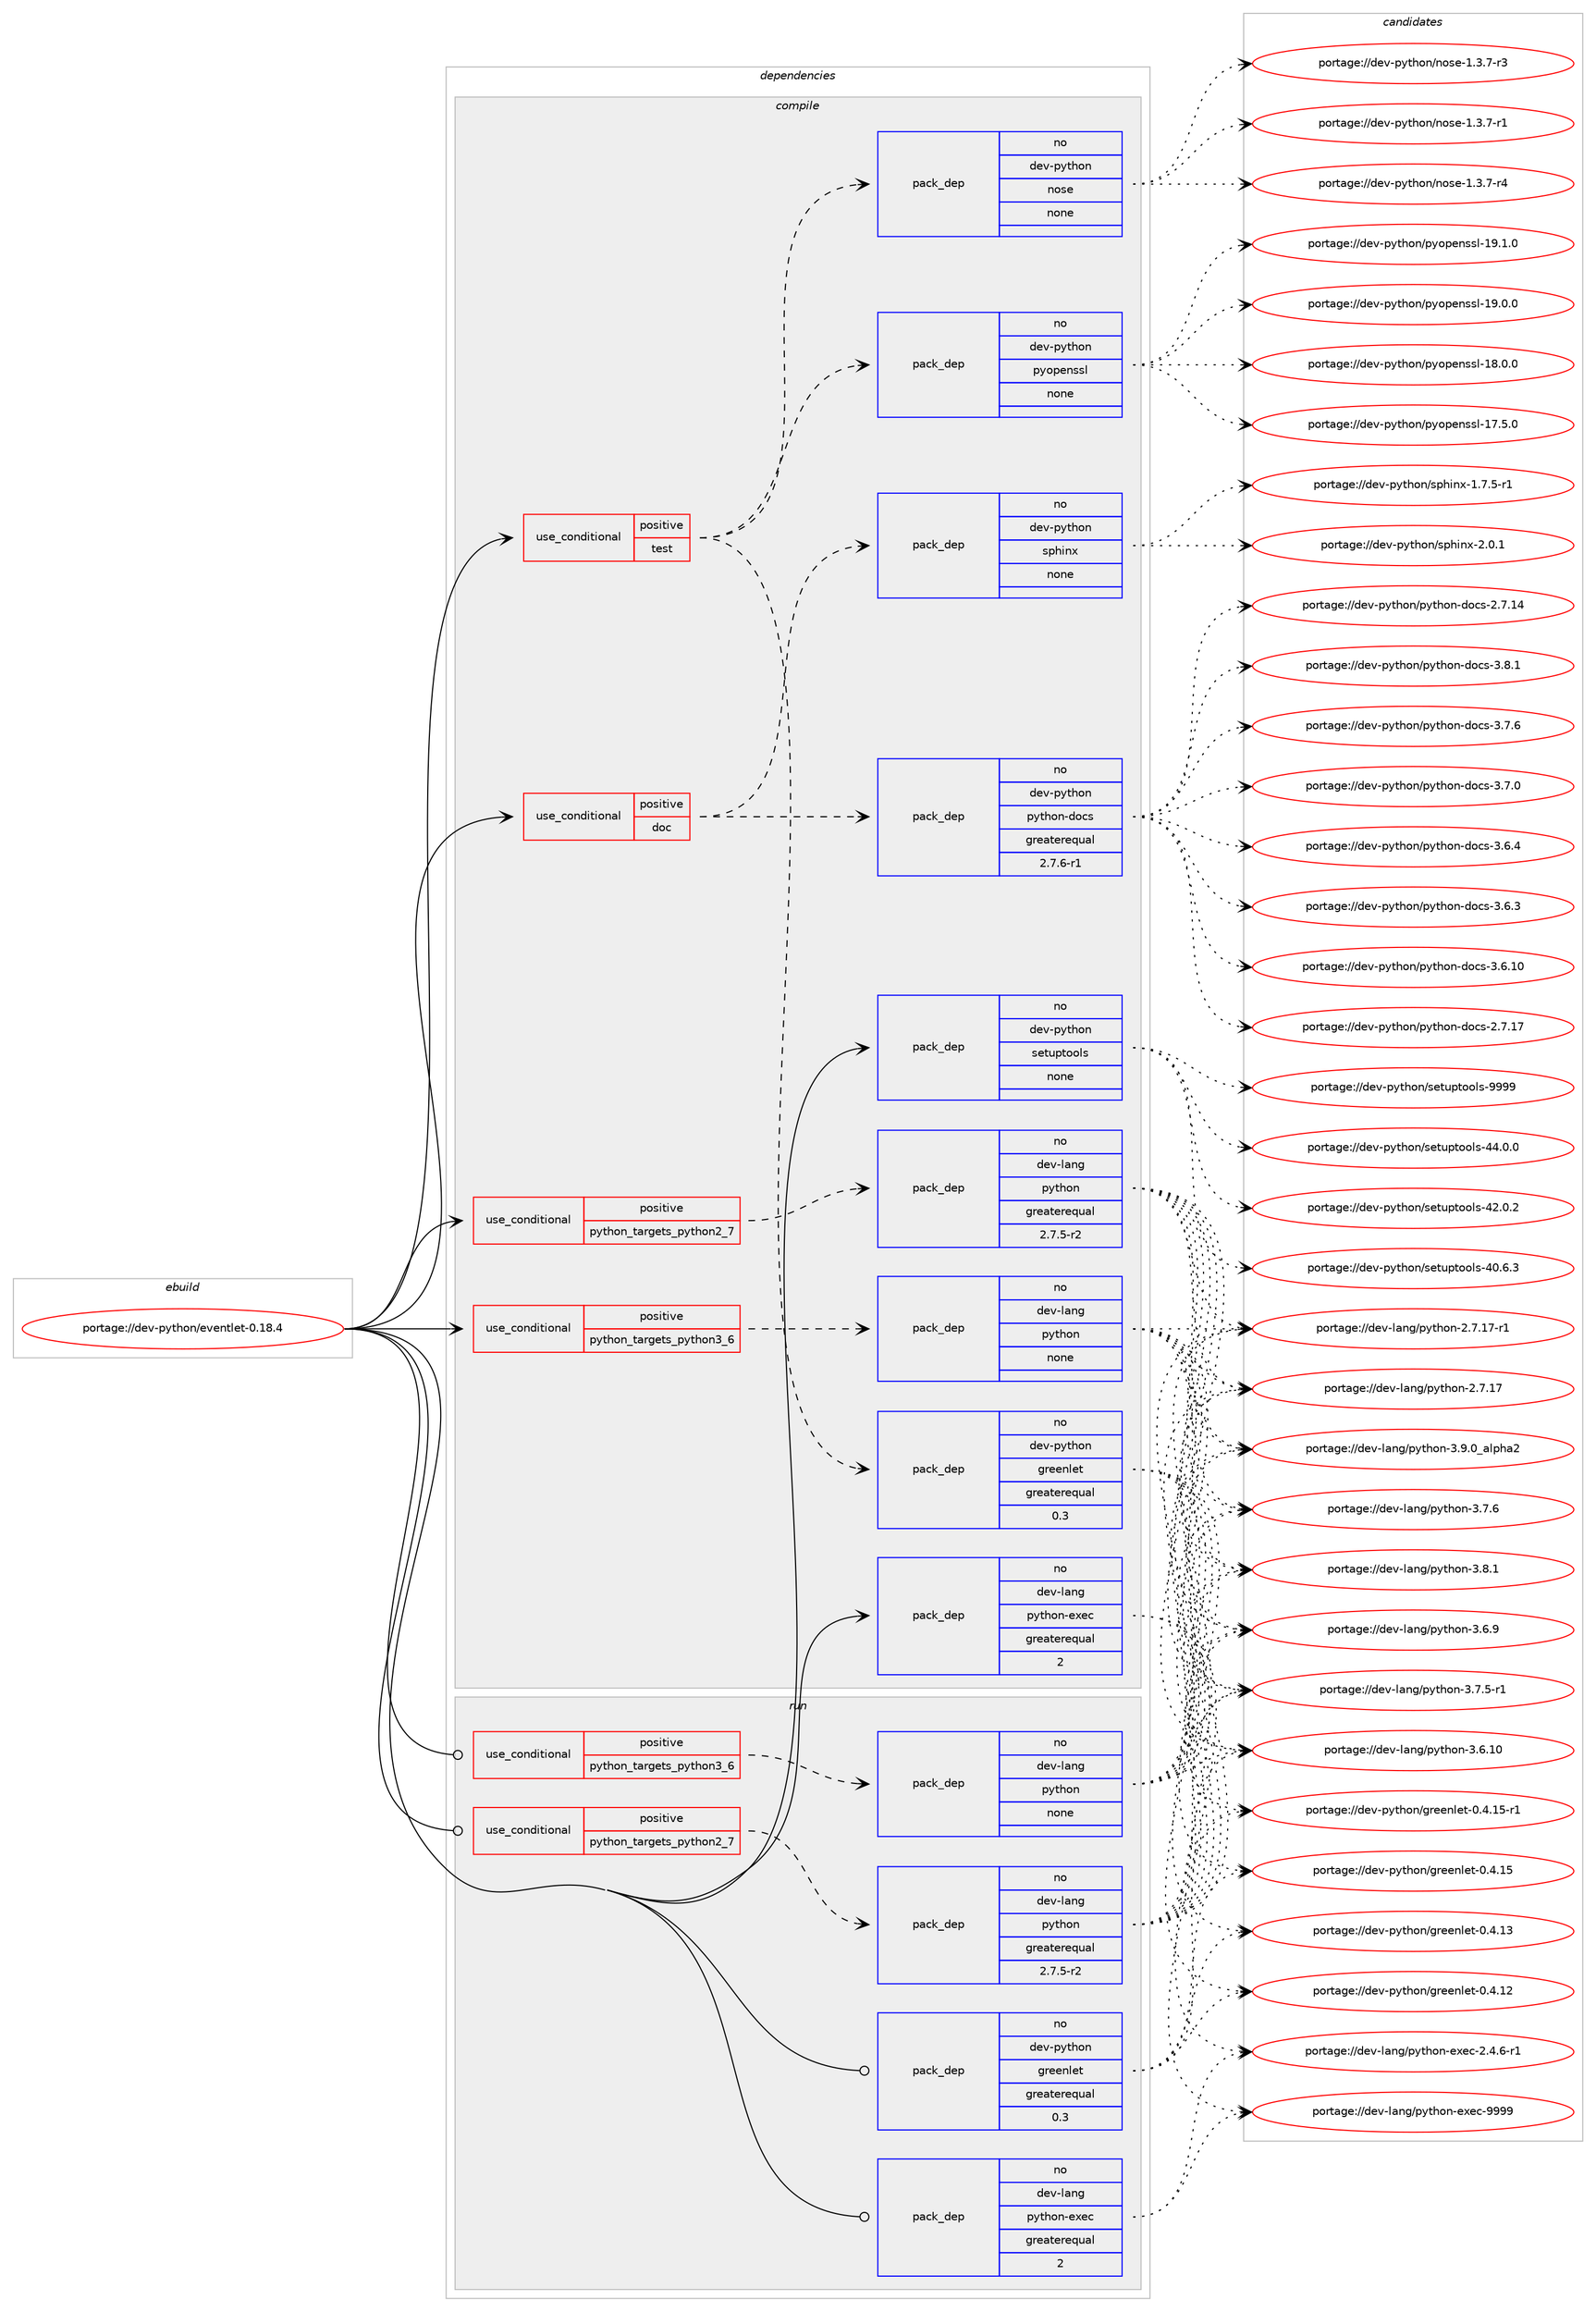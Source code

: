 digraph prolog {

# *************
# Graph options
# *************

newrank=true;
concentrate=true;
compound=true;
graph [rankdir=LR,fontname=Helvetica,fontsize=10,ranksep=1.5];#, ranksep=2.5, nodesep=0.2];
edge  [arrowhead=vee];
node  [fontname=Helvetica,fontsize=10];

# **********
# The ebuild
# **********

subgraph cluster_leftcol {
color=gray;
label=<<i>ebuild</i>>;
id [label="portage://dev-python/eventlet-0.18.4", color=red, width=4, href="../dev-python/eventlet-0.18.4.svg"];
}

# ****************
# The dependencies
# ****************

subgraph cluster_midcol {
color=gray;
label=<<i>dependencies</i>>;
subgraph cluster_compile {
fillcolor="#eeeeee";
style=filled;
label=<<i>compile</i>>;
subgraph cond116262 {
dependency462189 [label=<<TABLE BORDER="0" CELLBORDER="1" CELLSPACING="0" CELLPADDING="4"><TR><TD ROWSPAN="3" CELLPADDING="10">use_conditional</TD></TR><TR><TD>positive</TD></TR><TR><TD>doc</TD></TR></TABLE>>, shape=none, color=red];
subgraph pack340937 {
dependency462190 [label=<<TABLE BORDER="0" CELLBORDER="1" CELLSPACING="0" CELLPADDING="4" WIDTH="220"><TR><TD ROWSPAN="6" CELLPADDING="30">pack_dep</TD></TR><TR><TD WIDTH="110">no</TD></TR><TR><TD>dev-python</TD></TR><TR><TD>sphinx</TD></TR><TR><TD>none</TD></TR><TR><TD></TD></TR></TABLE>>, shape=none, color=blue];
}
dependency462189:e -> dependency462190:w [weight=20,style="dashed",arrowhead="vee"];
subgraph pack340938 {
dependency462191 [label=<<TABLE BORDER="0" CELLBORDER="1" CELLSPACING="0" CELLPADDING="4" WIDTH="220"><TR><TD ROWSPAN="6" CELLPADDING="30">pack_dep</TD></TR><TR><TD WIDTH="110">no</TD></TR><TR><TD>dev-python</TD></TR><TR><TD>python-docs</TD></TR><TR><TD>greaterequal</TD></TR><TR><TD>2.7.6-r1</TD></TR></TABLE>>, shape=none, color=blue];
}
dependency462189:e -> dependency462191:w [weight=20,style="dashed",arrowhead="vee"];
}
id:e -> dependency462189:w [weight=20,style="solid",arrowhead="vee"];
subgraph cond116263 {
dependency462192 [label=<<TABLE BORDER="0" CELLBORDER="1" CELLSPACING="0" CELLPADDING="4"><TR><TD ROWSPAN="3" CELLPADDING="10">use_conditional</TD></TR><TR><TD>positive</TD></TR><TR><TD>python_targets_python2_7</TD></TR></TABLE>>, shape=none, color=red];
subgraph pack340939 {
dependency462193 [label=<<TABLE BORDER="0" CELLBORDER="1" CELLSPACING="0" CELLPADDING="4" WIDTH="220"><TR><TD ROWSPAN="6" CELLPADDING="30">pack_dep</TD></TR><TR><TD WIDTH="110">no</TD></TR><TR><TD>dev-lang</TD></TR><TR><TD>python</TD></TR><TR><TD>greaterequal</TD></TR><TR><TD>2.7.5-r2</TD></TR></TABLE>>, shape=none, color=blue];
}
dependency462192:e -> dependency462193:w [weight=20,style="dashed",arrowhead="vee"];
}
id:e -> dependency462192:w [weight=20,style="solid",arrowhead="vee"];
subgraph cond116264 {
dependency462194 [label=<<TABLE BORDER="0" CELLBORDER="1" CELLSPACING="0" CELLPADDING="4"><TR><TD ROWSPAN="3" CELLPADDING="10">use_conditional</TD></TR><TR><TD>positive</TD></TR><TR><TD>python_targets_python3_6</TD></TR></TABLE>>, shape=none, color=red];
subgraph pack340940 {
dependency462195 [label=<<TABLE BORDER="0" CELLBORDER="1" CELLSPACING="0" CELLPADDING="4" WIDTH="220"><TR><TD ROWSPAN="6" CELLPADDING="30">pack_dep</TD></TR><TR><TD WIDTH="110">no</TD></TR><TR><TD>dev-lang</TD></TR><TR><TD>python</TD></TR><TR><TD>none</TD></TR><TR><TD></TD></TR></TABLE>>, shape=none, color=blue];
}
dependency462194:e -> dependency462195:w [weight=20,style="dashed",arrowhead="vee"];
}
id:e -> dependency462194:w [weight=20,style="solid",arrowhead="vee"];
subgraph cond116265 {
dependency462196 [label=<<TABLE BORDER="0" CELLBORDER="1" CELLSPACING="0" CELLPADDING="4"><TR><TD ROWSPAN="3" CELLPADDING="10">use_conditional</TD></TR><TR><TD>positive</TD></TR><TR><TD>test</TD></TR></TABLE>>, shape=none, color=red];
subgraph pack340941 {
dependency462197 [label=<<TABLE BORDER="0" CELLBORDER="1" CELLSPACING="0" CELLPADDING="4" WIDTH="220"><TR><TD ROWSPAN="6" CELLPADDING="30">pack_dep</TD></TR><TR><TD WIDTH="110">no</TD></TR><TR><TD>dev-python</TD></TR><TR><TD>greenlet</TD></TR><TR><TD>greaterequal</TD></TR><TR><TD>0.3</TD></TR></TABLE>>, shape=none, color=blue];
}
dependency462196:e -> dependency462197:w [weight=20,style="dashed",arrowhead="vee"];
subgraph pack340942 {
dependency462198 [label=<<TABLE BORDER="0" CELLBORDER="1" CELLSPACING="0" CELLPADDING="4" WIDTH="220"><TR><TD ROWSPAN="6" CELLPADDING="30">pack_dep</TD></TR><TR><TD WIDTH="110">no</TD></TR><TR><TD>dev-python</TD></TR><TR><TD>pyopenssl</TD></TR><TR><TD>none</TD></TR><TR><TD></TD></TR></TABLE>>, shape=none, color=blue];
}
dependency462196:e -> dependency462198:w [weight=20,style="dashed",arrowhead="vee"];
subgraph pack340943 {
dependency462199 [label=<<TABLE BORDER="0" CELLBORDER="1" CELLSPACING="0" CELLPADDING="4" WIDTH="220"><TR><TD ROWSPAN="6" CELLPADDING="30">pack_dep</TD></TR><TR><TD WIDTH="110">no</TD></TR><TR><TD>dev-python</TD></TR><TR><TD>nose</TD></TR><TR><TD>none</TD></TR><TR><TD></TD></TR></TABLE>>, shape=none, color=blue];
}
dependency462196:e -> dependency462199:w [weight=20,style="dashed",arrowhead="vee"];
}
id:e -> dependency462196:w [weight=20,style="solid",arrowhead="vee"];
subgraph pack340944 {
dependency462200 [label=<<TABLE BORDER="0" CELLBORDER="1" CELLSPACING="0" CELLPADDING="4" WIDTH="220"><TR><TD ROWSPAN="6" CELLPADDING="30">pack_dep</TD></TR><TR><TD WIDTH="110">no</TD></TR><TR><TD>dev-lang</TD></TR><TR><TD>python-exec</TD></TR><TR><TD>greaterequal</TD></TR><TR><TD>2</TD></TR></TABLE>>, shape=none, color=blue];
}
id:e -> dependency462200:w [weight=20,style="solid",arrowhead="vee"];
subgraph pack340945 {
dependency462201 [label=<<TABLE BORDER="0" CELLBORDER="1" CELLSPACING="0" CELLPADDING="4" WIDTH="220"><TR><TD ROWSPAN="6" CELLPADDING="30">pack_dep</TD></TR><TR><TD WIDTH="110">no</TD></TR><TR><TD>dev-python</TD></TR><TR><TD>setuptools</TD></TR><TR><TD>none</TD></TR><TR><TD></TD></TR></TABLE>>, shape=none, color=blue];
}
id:e -> dependency462201:w [weight=20,style="solid",arrowhead="vee"];
}
subgraph cluster_compileandrun {
fillcolor="#eeeeee";
style=filled;
label=<<i>compile and run</i>>;
}
subgraph cluster_run {
fillcolor="#eeeeee";
style=filled;
label=<<i>run</i>>;
subgraph cond116266 {
dependency462202 [label=<<TABLE BORDER="0" CELLBORDER="1" CELLSPACING="0" CELLPADDING="4"><TR><TD ROWSPAN="3" CELLPADDING="10">use_conditional</TD></TR><TR><TD>positive</TD></TR><TR><TD>python_targets_python2_7</TD></TR></TABLE>>, shape=none, color=red];
subgraph pack340946 {
dependency462203 [label=<<TABLE BORDER="0" CELLBORDER="1" CELLSPACING="0" CELLPADDING="4" WIDTH="220"><TR><TD ROWSPAN="6" CELLPADDING="30">pack_dep</TD></TR><TR><TD WIDTH="110">no</TD></TR><TR><TD>dev-lang</TD></TR><TR><TD>python</TD></TR><TR><TD>greaterequal</TD></TR><TR><TD>2.7.5-r2</TD></TR></TABLE>>, shape=none, color=blue];
}
dependency462202:e -> dependency462203:w [weight=20,style="dashed",arrowhead="vee"];
}
id:e -> dependency462202:w [weight=20,style="solid",arrowhead="odot"];
subgraph cond116267 {
dependency462204 [label=<<TABLE BORDER="0" CELLBORDER="1" CELLSPACING="0" CELLPADDING="4"><TR><TD ROWSPAN="3" CELLPADDING="10">use_conditional</TD></TR><TR><TD>positive</TD></TR><TR><TD>python_targets_python3_6</TD></TR></TABLE>>, shape=none, color=red];
subgraph pack340947 {
dependency462205 [label=<<TABLE BORDER="0" CELLBORDER="1" CELLSPACING="0" CELLPADDING="4" WIDTH="220"><TR><TD ROWSPAN="6" CELLPADDING="30">pack_dep</TD></TR><TR><TD WIDTH="110">no</TD></TR><TR><TD>dev-lang</TD></TR><TR><TD>python</TD></TR><TR><TD>none</TD></TR><TR><TD></TD></TR></TABLE>>, shape=none, color=blue];
}
dependency462204:e -> dependency462205:w [weight=20,style="dashed",arrowhead="vee"];
}
id:e -> dependency462204:w [weight=20,style="solid",arrowhead="odot"];
subgraph pack340948 {
dependency462206 [label=<<TABLE BORDER="0" CELLBORDER="1" CELLSPACING="0" CELLPADDING="4" WIDTH="220"><TR><TD ROWSPAN="6" CELLPADDING="30">pack_dep</TD></TR><TR><TD WIDTH="110">no</TD></TR><TR><TD>dev-lang</TD></TR><TR><TD>python-exec</TD></TR><TR><TD>greaterequal</TD></TR><TR><TD>2</TD></TR></TABLE>>, shape=none, color=blue];
}
id:e -> dependency462206:w [weight=20,style="solid",arrowhead="odot"];
subgraph pack340949 {
dependency462207 [label=<<TABLE BORDER="0" CELLBORDER="1" CELLSPACING="0" CELLPADDING="4" WIDTH="220"><TR><TD ROWSPAN="6" CELLPADDING="30">pack_dep</TD></TR><TR><TD WIDTH="110">no</TD></TR><TR><TD>dev-python</TD></TR><TR><TD>greenlet</TD></TR><TR><TD>greaterequal</TD></TR><TR><TD>0.3</TD></TR></TABLE>>, shape=none, color=blue];
}
id:e -> dependency462207:w [weight=20,style="solid",arrowhead="odot"];
}
}

# **************
# The candidates
# **************

subgraph cluster_choices {
rank=same;
color=gray;
label=<<i>candidates</i>>;

subgraph choice340937 {
color=black;
nodesep=1;
choice1001011184511212111610411111047115112104105110120455046484649 [label="portage://dev-python/sphinx-2.0.1", color=red, width=4,href="../dev-python/sphinx-2.0.1.svg"];
choice10010111845112121116104111110471151121041051101204549465546534511449 [label="portage://dev-python/sphinx-1.7.5-r1", color=red, width=4,href="../dev-python/sphinx-1.7.5-r1.svg"];
dependency462190:e -> choice1001011184511212111610411111047115112104105110120455046484649:w [style=dotted,weight="100"];
dependency462190:e -> choice10010111845112121116104111110471151121041051101204549465546534511449:w [style=dotted,weight="100"];
}
subgraph choice340938 {
color=black;
nodesep=1;
choice10010111845112121116104111110471121211161041111104510011199115455146564649 [label="portage://dev-python/python-docs-3.8.1", color=red, width=4,href="../dev-python/python-docs-3.8.1.svg"];
choice10010111845112121116104111110471121211161041111104510011199115455146554654 [label="portage://dev-python/python-docs-3.7.6", color=red, width=4,href="../dev-python/python-docs-3.7.6.svg"];
choice10010111845112121116104111110471121211161041111104510011199115455146554648 [label="portage://dev-python/python-docs-3.7.0", color=red, width=4,href="../dev-python/python-docs-3.7.0.svg"];
choice10010111845112121116104111110471121211161041111104510011199115455146544652 [label="portage://dev-python/python-docs-3.6.4", color=red, width=4,href="../dev-python/python-docs-3.6.4.svg"];
choice10010111845112121116104111110471121211161041111104510011199115455146544651 [label="portage://dev-python/python-docs-3.6.3", color=red, width=4,href="../dev-python/python-docs-3.6.3.svg"];
choice1001011184511212111610411111047112121116104111110451001119911545514654464948 [label="portage://dev-python/python-docs-3.6.10", color=red, width=4,href="../dev-python/python-docs-3.6.10.svg"];
choice1001011184511212111610411111047112121116104111110451001119911545504655464955 [label="portage://dev-python/python-docs-2.7.17", color=red, width=4,href="../dev-python/python-docs-2.7.17.svg"];
choice1001011184511212111610411111047112121116104111110451001119911545504655464952 [label="portage://dev-python/python-docs-2.7.14", color=red, width=4,href="../dev-python/python-docs-2.7.14.svg"];
dependency462191:e -> choice10010111845112121116104111110471121211161041111104510011199115455146564649:w [style=dotted,weight="100"];
dependency462191:e -> choice10010111845112121116104111110471121211161041111104510011199115455146554654:w [style=dotted,weight="100"];
dependency462191:e -> choice10010111845112121116104111110471121211161041111104510011199115455146554648:w [style=dotted,weight="100"];
dependency462191:e -> choice10010111845112121116104111110471121211161041111104510011199115455146544652:w [style=dotted,weight="100"];
dependency462191:e -> choice10010111845112121116104111110471121211161041111104510011199115455146544651:w [style=dotted,weight="100"];
dependency462191:e -> choice1001011184511212111610411111047112121116104111110451001119911545514654464948:w [style=dotted,weight="100"];
dependency462191:e -> choice1001011184511212111610411111047112121116104111110451001119911545504655464955:w [style=dotted,weight="100"];
dependency462191:e -> choice1001011184511212111610411111047112121116104111110451001119911545504655464952:w [style=dotted,weight="100"];
}
subgraph choice340939 {
color=black;
nodesep=1;
choice10010111845108971101034711212111610411111045514657464895971081121049750 [label="portage://dev-lang/python-3.9.0_alpha2", color=red, width=4,href="../dev-lang/python-3.9.0_alpha2.svg"];
choice100101118451089711010347112121116104111110455146564649 [label="portage://dev-lang/python-3.8.1", color=red, width=4,href="../dev-lang/python-3.8.1.svg"];
choice100101118451089711010347112121116104111110455146554654 [label="portage://dev-lang/python-3.7.6", color=red, width=4,href="../dev-lang/python-3.7.6.svg"];
choice1001011184510897110103471121211161041111104551465546534511449 [label="portage://dev-lang/python-3.7.5-r1", color=red, width=4,href="../dev-lang/python-3.7.5-r1.svg"];
choice100101118451089711010347112121116104111110455146544657 [label="portage://dev-lang/python-3.6.9", color=red, width=4,href="../dev-lang/python-3.6.9.svg"];
choice10010111845108971101034711212111610411111045514654464948 [label="portage://dev-lang/python-3.6.10", color=red, width=4,href="../dev-lang/python-3.6.10.svg"];
choice100101118451089711010347112121116104111110455046554649554511449 [label="portage://dev-lang/python-2.7.17-r1", color=red, width=4,href="../dev-lang/python-2.7.17-r1.svg"];
choice10010111845108971101034711212111610411111045504655464955 [label="portage://dev-lang/python-2.7.17", color=red, width=4,href="../dev-lang/python-2.7.17.svg"];
dependency462193:e -> choice10010111845108971101034711212111610411111045514657464895971081121049750:w [style=dotted,weight="100"];
dependency462193:e -> choice100101118451089711010347112121116104111110455146564649:w [style=dotted,weight="100"];
dependency462193:e -> choice100101118451089711010347112121116104111110455146554654:w [style=dotted,weight="100"];
dependency462193:e -> choice1001011184510897110103471121211161041111104551465546534511449:w [style=dotted,weight="100"];
dependency462193:e -> choice100101118451089711010347112121116104111110455146544657:w [style=dotted,weight="100"];
dependency462193:e -> choice10010111845108971101034711212111610411111045514654464948:w [style=dotted,weight="100"];
dependency462193:e -> choice100101118451089711010347112121116104111110455046554649554511449:w [style=dotted,weight="100"];
dependency462193:e -> choice10010111845108971101034711212111610411111045504655464955:w [style=dotted,weight="100"];
}
subgraph choice340940 {
color=black;
nodesep=1;
choice10010111845108971101034711212111610411111045514657464895971081121049750 [label="portage://dev-lang/python-3.9.0_alpha2", color=red, width=4,href="../dev-lang/python-3.9.0_alpha2.svg"];
choice100101118451089711010347112121116104111110455146564649 [label="portage://dev-lang/python-3.8.1", color=red, width=4,href="../dev-lang/python-3.8.1.svg"];
choice100101118451089711010347112121116104111110455146554654 [label="portage://dev-lang/python-3.7.6", color=red, width=4,href="../dev-lang/python-3.7.6.svg"];
choice1001011184510897110103471121211161041111104551465546534511449 [label="portage://dev-lang/python-3.7.5-r1", color=red, width=4,href="../dev-lang/python-3.7.5-r1.svg"];
choice100101118451089711010347112121116104111110455146544657 [label="portage://dev-lang/python-3.6.9", color=red, width=4,href="../dev-lang/python-3.6.9.svg"];
choice10010111845108971101034711212111610411111045514654464948 [label="portage://dev-lang/python-3.6.10", color=red, width=4,href="../dev-lang/python-3.6.10.svg"];
choice100101118451089711010347112121116104111110455046554649554511449 [label="portage://dev-lang/python-2.7.17-r1", color=red, width=4,href="../dev-lang/python-2.7.17-r1.svg"];
choice10010111845108971101034711212111610411111045504655464955 [label="portage://dev-lang/python-2.7.17", color=red, width=4,href="../dev-lang/python-2.7.17.svg"];
dependency462195:e -> choice10010111845108971101034711212111610411111045514657464895971081121049750:w [style=dotted,weight="100"];
dependency462195:e -> choice100101118451089711010347112121116104111110455146564649:w [style=dotted,weight="100"];
dependency462195:e -> choice100101118451089711010347112121116104111110455146554654:w [style=dotted,weight="100"];
dependency462195:e -> choice1001011184510897110103471121211161041111104551465546534511449:w [style=dotted,weight="100"];
dependency462195:e -> choice100101118451089711010347112121116104111110455146544657:w [style=dotted,weight="100"];
dependency462195:e -> choice10010111845108971101034711212111610411111045514654464948:w [style=dotted,weight="100"];
dependency462195:e -> choice100101118451089711010347112121116104111110455046554649554511449:w [style=dotted,weight="100"];
dependency462195:e -> choice10010111845108971101034711212111610411111045504655464955:w [style=dotted,weight="100"];
}
subgraph choice340941 {
color=black;
nodesep=1;
choice1001011184511212111610411111047103114101101110108101116454846524649534511449 [label="portage://dev-python/greenlet-0.4.15-r1", color=red, width=4,href="../dev-python/greenlet-0.4.15-r1.svg"];
choice100101118451121211161041111104710311410110111010810111645484652464953 [label="portage://dev-python/greenlet-0.4.15", color=red, width=4,href="../dev-python/greenlet-0.4.15.svg"];
choice100101118451121211161041111104710311410110111010810111645484652464951 [label="portage://dev-python/greenlet-0.4.13", color=red, width=4,href="../dev-python/greenlet-0.4.13.svg"];
choice100101118451121211161041111104710311410110111010810111645484652464950 [label="portage://dev-python/greenlet-0.4.12", color=red, width=4,href="../dev-python/greenlet-0.4.12.svg"];
dependency462197:e -> choice1001011184511212111610411111047103114101101110108101116454846524649534511449:w [style=dotted,weight="100"];
dependency462197:e -> choice100101118451121211161041111104710311410110111010810111645484652464953:w [style=dotted,weight="100"];
dependency462197:e -> choice100101118451121211161041111104710311410110111010810111645484652464951:w [style=dotted,weight="100"];
dependency462197:e -> choice100101118451121211161041111104710311410110111010810111645484652464950:w [style=dotted,weight="100"];
}
subgraph choice340942 {
color=black;
nodesep=1;
choice100101118451121211161041111104711212111111210111011511510845495746494648 [label="portage://dev-python/pyopenssl-19.1.0", color=red, width=4,href="../dev-python/pyopenssl-19.1.0.svg"];
choice100101118451121211161041111104711212111111210111011511510845495746484648 [label="portage://dev-python/pyopenssl-19.0.0", color=red, width=4,href="../dev-python/pyopenssl-19.0.0.svg"];
choice100101118451121211161041111104711212111111210111011511510845495646484648 [label="portage://dev-python/pyopenssl-18.0.0", color=red, width=4,href="../dev-python/pyopenssl-18.0.0.svg"];
choice100101118451121211161041111104711212111111210111011511510845495546534648 [label="portage://dev-python/pyopenssl-17.5.0", color=red, width=4,href="../dev-python/pyopenssl-17.5.0.svg"];
dependency462198:e -> choice100101118451121211161041111104711212111111210111011511510845495746494648:w [style=dotted,weight="100"];
dependency462198:e -> choice100101118451121211161041111104711212111111210111011511510845495746484648:w [style=dotted,weight="100"];
dependency462198:e -> choice100101118451121211161041111104711212111111210111011511510845495646484648:w [style=dotted,weight="100"];
dependency462198:e -> choice100101118451121211161041111104711212111111210111011511510845495546534648:w [style=dotted,weight="100"];
}
subgraph choice340943 {
color=black;
nodesep=1;
choice10010111845112121116104111110471101111151014549465146554511452 [label="portage://dev-python/nose-1.3.7-r4", color=red, width=4,href="../dev-python/nose-1.3.7-r4.svg"];
choice10010111845112121116104111110471101111151014549465146554511451 [label="portage://dev-python/nose-1.3.7-r3", color=red, width=4,href="../dev-python/nose-1.3.7-r3.svg"];
choice10010111845112121116104111110471101111151014549465146554511449 [label="portage://dev-python/nose-1.3.7-r1", color=red, width=4,href="../dev-python/nose-1.3.7-r1.svg"];
dependency462199:e -> choice10010111845112121116104111110471101111151014549465146554511452:w [style=dotted,weight="100"];
dependency462199:e -> choice10010111845112121116104111110471101111151014549465146554511451:w [style=dotted,weight="100"];
dependency462199:e -> choice10010111845112121116104111110471101111151014549465146554511449:w [style=dotted,weight="100"];
}
subgraph choice340944 {
color=black;
nodesep=1;
choice10010111845108971101034711212111610411111045101120101994557575757 [label="portage://dev-lang/python-exec-9999", color=red, width=4,href="../dev-lang/python-exec-9999.svg"];
choice10010111845108971101034711212111610411111045101120101994550465246544511449 [label="portage://dev-lang/python-exec-2.4.6-r1", color=red, width=4,href="../dev-lang/python-exec-2.4.6-r1.svg"];
dependency462200:e -> choice10010111845108971101034711212111610411111045101120101994557575757:w [style=dotted,weight="100"];
dependency462200:e -> choice10010111845108971101034711212111610411111045101120101994550465246544511449:w [style=dotted,weight="100"];
}
subgraph choice340945 {
color=black;
nodesep=1;
choice10010111845112121116104111110471151011161171121161111111081154557575757 [label="portage://dev-python/setuptools-9999", color=red, width=4,href="../dev-python/setuptools-9999.svg"];
choice100101118451121211161041111104711510111611711211611111110811545525246484648 [label="portage://dev-python/setuptools-44.0.0", color=red, width=4,href="../dev-python/setuptools-44.0.0.svg"];
choice100101118451121211161041111104711510111611711211611111110811545525046484650 [label="portage://dev-python/setuptools-42.0.2", color=red, width=4,href="../dev-python/setuptools-42.0.2.svg"];
choice100101118451121211161041111104711510111611711211611111110811545524846544651 [label="portage://dev-python/setuptools-40.6.3", color=red, width=4,href="../dev-python/setuptools-40.6.3.svg"];
dependency462201:e -> choice10010111845112121116104111110471151011161171121161111111081154557575757:w [style=dotted,weight="100"];
dependency462201:e -> choice100101118451121211161041111104711510111611711211611111110811545525246484648:w [style=dotted,weight="100"];
dependency462201:e -> choice100101118451121211161041111104711510111611711211611111110811545525046484650:w [style=dotted,weight="100"];
dependency462201:e -> choice100101118451121211161041111104711510111611711211611111110811545524846544651:w [style=dotted,weight="100"];
}
subgraph choice340946 {
color=black;
nodesep=1;
choice10010111845108971101034711212111610411111045514657464895971081121049750 [label="portage://dev-lang/python-3.9.0_alpha2", color=red, width=4,href="../dev-lang/python-3.9.0_alpha2.svg"];
choice100101118451089711010347112121116104111110455146564649 [label="portage://dev-lang/python-3.8.1", color=red, width=4,href="../dev-lang/python-3.8.1.svg"];
choice100101118451089711010347112121116104111110455146554654 [label="portage://dev-lang/python-3.7.6", color=red, width=4,href="../dev-lang/python-3.7.6.svg"];
choice1001011184510897110103471121211161041111104551465546534511449 [label="portage://dev-lang/python-3.7.5-r1", color=red, width=4,href="../dev-lang/python-3.7.5-r1.svg"];
choice100101118451089711010347112121116104111110455146544657 [label="portage://dev-lang/python-3.6.9", color=red, width=4,href="../dev-lang/python-3.6.9.svg"];
choice10010111845108971101034711212111610411111045514654464948 [label="portage://dev-lang/python-3.6.10", color=red, width=4,href="../dev-lang/python-3.6.10.svg"];
choice100101118451089711010347112121116104111110455046554649554511449 [label="portage://dev-lang/python-2.7.17-r1", color=red, width=4,href="../dev-lang/python-2.7.17-r1.svg"];
choice10010111845108971101034711212111610411111045504655464955 [label="portage://dev-lang/python-2.7.17", color=red, width=4,href="../dev-lang/python-2.7.17.svg"];
dependency462203:e -> choice10010111845108971101034711212111610411111045514657464895971081121049750:w [style=dotted,weight="100"];
dependency462203:e -> choice100101118451089711010347112121116104111110455146564649:w [style=dotted,weight="100"];
dependency462203:e -> choice100101118451089711010347112121116104111110455146554654:w [style=dotted,weight="100"];
dependency462203:e -> choice1001011184510897110103471121211161041111104551465546534511449:w [style=dotted,weight="100"];
dependency462203:e -> choice100101118451089711010347112121116104111110455146544657:w [style=dotted,weight="100"];
dependency462203:e -> choice10010111845108971101034711212111610411111045514654464948:w [style=dotted,weight="100"];
dependency462203:e -> choice100101118451089711010347112121116104111110455046554649554511449:w [style=dotted,weight="100"];
dependency462203:e -> choice10010111845108971101034711212111610411111045504655464955:w [style=dotted,weight="100"];
}
subgraph choice340947 {
color=black;
nodesep=1;
choice10010111845108971101034711212111610411111045514657464895971081121049750 [label="portage://dev-lang/python-3.9.0_alpha2", color=red, width=4,href="../dev-lang/python-3.9.0_alpha2.svg"];
choice100101118451089711010347112121116104111110455146564649 [label="portage://dev-lang/python-3.8.1", color=red, width=4,href="../dev-lang/python-3.8.1.svg"];
choice100101118451089711010347112121116104111110455146554654 [label="portage://dev-lang/python-3.7.6", color=red, width=4,href="../dev-lang/python-3.7.6.svg"];
choice1001011184510897110103471121211161041111104551465546534511449 [label="portage://dev-lang/python-3.7.5-r1", color=red, width=4,href="../dev-lang/python-3.7.5-r1.svg"];
choice100101118451089711010347112121116104111110455146544657 [label="portage://dev-lang/python-3.6.9", color=red, width=4,href="../dev-lang/python-3.6.9.svg"];
choice10010111845108971101034711212111610411111045514654464948 [label="portage://dev-lang/python-3.6.10", color=red, width=4,href="../dev-lang/python-3.6.10.svg"];
choice100101118451089711010347112121116104111110455046554649554511449 [label="portage://dev-lang/python-2.7.17-r1", color=red, width=4,href="../dev-lang/python-2.7.17-r1.svg"];
choice10010111845108971101034711212111610411111045504655464955 [label="portage://dev-lang/python-2.7.17", color=red, width=4,href="../dev-lang/python-2.7.17.svg"];
dependency462205:e -> choice10010111845108971101034711212111610411111045514657464895971081121049750:w [style=dotted,weight="100"];
dependency462205:e -> choice100101118451089711010347112121116104111110455146564649:w [style=dotted,weight="100"];
dependency462205:e -> choice100101118451089711010347112121116104111110455146554654:w [style=dotted,weight="100"];
dependency462205:e -> choice1001011184510897110103471121211161041111104551465546534511449:w [style=dotted,weight="100"];
dependency462205:e -> choice100101118451089711010347112121116104111110455146544657:w [style=dotted,weight="100"];
dependency462205:e -> choice10010111845108971101034711212111610411111045514654464948:w [style=dotted,weight="100"];
dependency462205:e -> choice100101118451089711010347112121116104111110455046554649554511449:w [style=dotted,weight="100"];
dependency462205:e -> choice10010111845108971101034711212111610411111045504655464955:w [style=dotted,weight="100"];
}
subgraph choice340948 {
color=black;
nodesep=1;
choice10010111845108971101034711212111610411111045101120101994557575757 [label="portage://dev-lang/python-exec-9999", color=red, width=4,href="../dev-lang/python-exec-9999.svg"];
choice10010111845108971101034711212111610411111045101120101994550465246544511449 [label="portage://dev-lang/python-exec-2.4.6-r1", color=red, width=4,href="../dev-lang/python-exec-2.4.6-r1.svg"];
dependency462206:e -> choice10010111845108971101034711212111610411111045101120101994557575757:w [style=dotted,weight="100"];
dependency462206:e -> choice10010111845108971101034711212111610411111045101120101994550465246544511449:w [style=dotted,weight="100"];
}
subgraph choice340949 {
color=black;
nodesep=1;
choice1001011184511212111610411111047103114101101110108101116454846524649534511449 [label="portage://dev-python/greenlet-0.4.15-r1", color=red, width=4,href="../dev-python/greenlet-0.4.15-r1.svg"];
choice100101118451121211161041111104710311410110111010810111645484652464953 [label="portage://dev-python/greenlet-0.4.15", color=red, width=4,href="../dev-python/greenlet-0.4.15.svg"];
choice100101118451121211161041111104710311410110111010810111645484652464951 [label="portage://dev-python/greenlet-0.4.13", color=red, width=4,href="../dev-python/greenlet-0.4.13.svg"];
choice100101118451121211161041111104710311410110111010810111645484652464950 [label="portage://dev-python/greenlet-0.4.12", color=red, width=4,href="../dev-python/greenlet-0.4.12.svg"];
dependency462207:e -> choice1001011184511212111610411111047103114101101110108101116454846524649534511449:w [style=dotted,weight="100"];
dependency462207:e -> choice100101118451121211161041111104710311410110111010810111645484652464953:w [style=dotted,weight="100"];
dependency462207:e -> choice100101118451121211161041111104710311410110111010810111645484652464951:w [style=dotted,weight="100"];
dependency462207:e -> choice100101118451121211161041111104710311410110111010810111645484652464950:w [style=dotted,weight="100"];
}
}

}
